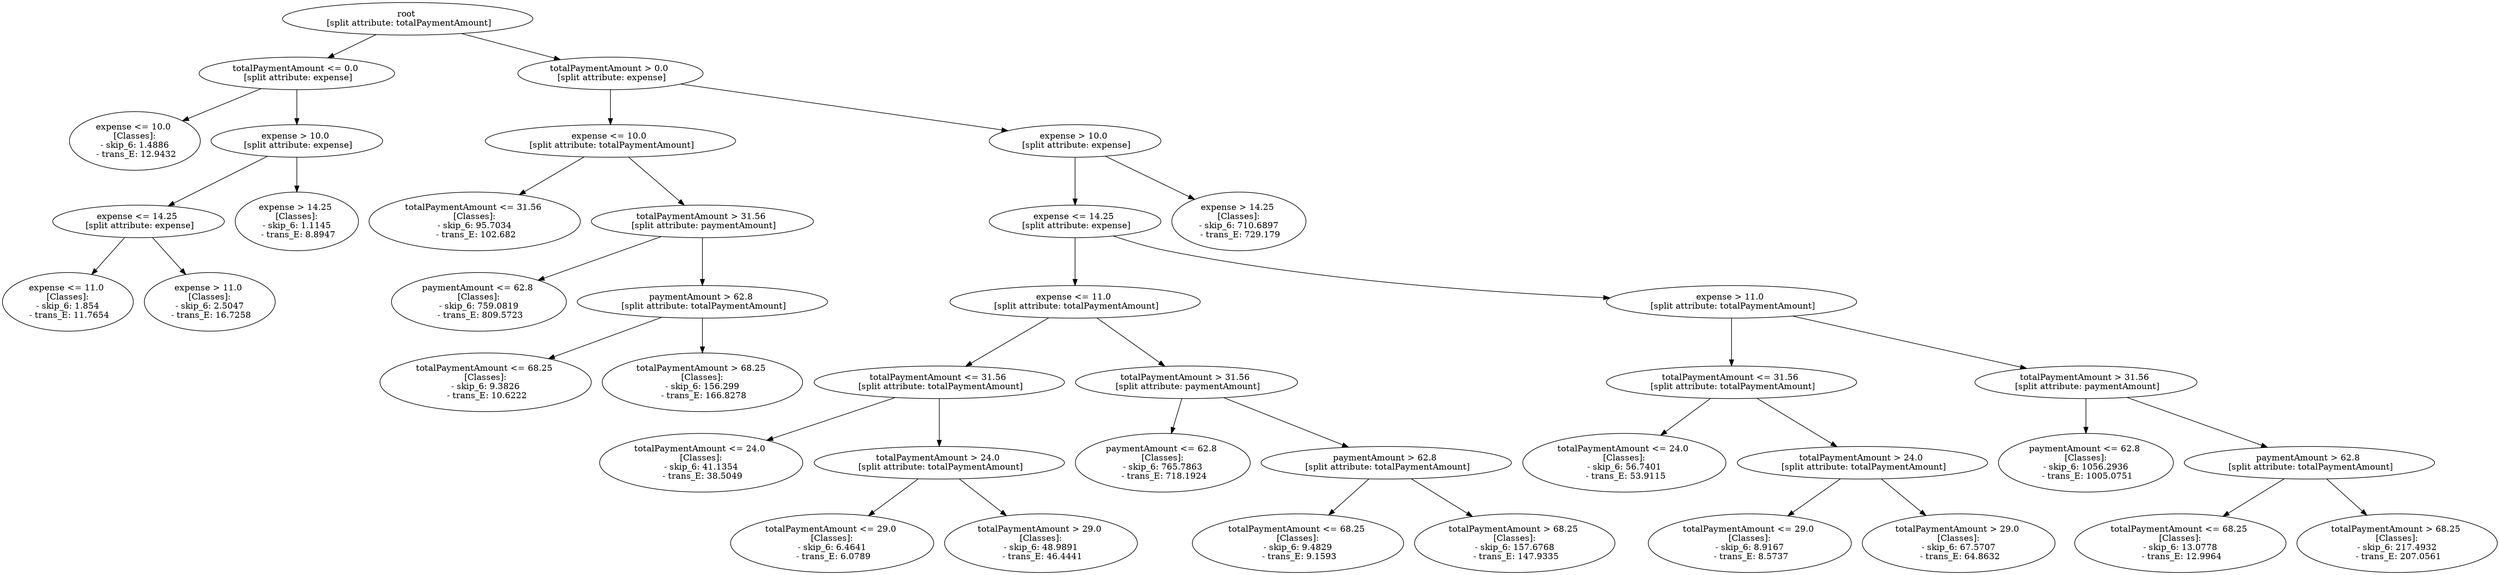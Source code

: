// Road_Traffic_Fine_Management_Process-p_7-8
digraph "Road_Traffic_Fine_Management_Process-p_7-8" {
	"0f717401-11f2-4879-a33b-a82d9027b67c" [label="root 
 [split attribute: totalPaymentAmount]"]
	"a755d6a7-e20e-43a4-a2df-d3308fffd471" [label="totalPaymentAmount <= 0.0 
 [split attribute: expense]"]
	"0f717401-11f2-4879-a33b-a82d9027b67c" -> "a755d6a7-e20e-43a4-a2df-d3308fffd471"
	"8f063ef3-0c7c-4cb6-819e-d3c39c0ece73" [label="expense <= 10.0 
 [Classes]: 
 - skip_6: 1.4886 
 - trans_E: 12.9432"]
	"a755d6a7-e20e-43a4-a2df-d3308fffd471" -> "8f063ef3-0c7c-4cb6-819e-d3c39c0ece73"
	"af922876-5262-415f-ad4c-cf2f28c54493" [label="expense > 10.0 
 [split attribute: expense]"]
	"a755d6a7-e20e-43a4-a2df-d3308fffd471" -> "af922876-5262-415f-ad4c-cf2f28c54493"
	"7311ea22-7970-4948-ba21-b0e0cb218207" [label="expense <= 14.25 
 [split attribute: expense]"]
	"af922876-5262-415f-ad4c-cf2f28c54493" -> "7311ea22-7970-4948-ba21-b0e0cb218207"
	"c87bd0a6-5573-4fa1-b3a9-8b649c873024" [label="expense <= 11.0 
 [Classes]: 
 - skip_6: 1.854 
 - trans_E: 11.7654"]
	"7311ea22-7970-4948-ba21-b0e0cb218207" -> "c87bd0a6-5573-4fa1-b3a9-8b649c873024"
	"8c8f3e22-c55e-4d61-9750-8aa0799f63bd" [label="expense > 11.0 
 [Classes]: 
 - skip_6: 2.5047 
 - trans_E: 16.7258"]
	"7311ea22-7970-4948-ba21-b0e0cb218207" -> "8c8f3e22-c55e-4d61-9750-8aa0799f63bd"
	"719d057a-eb07-4f4a-858e-4935bca78e8e" [label="expense > 14.25 
 [Classes]: 
 - skip_6: 1.1145 
 - trans_E: 8.8947"]
	"af922876-5262-415f-ad4c-cf2f28c54493" -> "719d057a-eb07-4f4a-858e-4935bca78e8e"
	"cf77af05-4bff-42ef-bfbf-c1ebed753dfd" [label="totalPaymentAmount > 0.0 
 [split attribute: expense]"]
	"0f717401-11f2-4879-a33b-a82d9027b67c" -> "cf77af05-4bff-42ef-bfbf-c1ebed753dfd"
	"817f21d2-cc68-4b85-8ced-4eb39a9b68e8" [label="expense <= 10.0 
 [split attribute: totalPaymentAmount]"]
	"cf77af05-4bff-42ef-bfbf-c1ebed753dfd" -> "817f21d2-cc68-4b85-8ced-4eb39a9b68e8"
	"bae65865-d05a-4e94-bd97-468091b9b269" [label="totalPaymentAmount <= 31.56 
 [Classes]: 
 - skip_6: 95.7034 
 - trans_E: 102.682"]
	"817f21d2-cc68-4b85-8ced-4eb39a9b68e8" -> "bae65865-d05a-4e94-bd97-468091b9b269"
	"947be2cf-741b-475f-b627-1d46c20e2019" [label="totalPaymentAmount > 31.56 
 [split attribute: paymentAmount]"]
	"817f21d2-cc68-4b85-8ced-4eb39a9b68e8" -> "947be2cf-741b-475f-b627-1d46c20e2019"
	"b38f1838-76f0-490d-8cdc-5a5594923189" [label="paymentAmount <= 62.8 
 [Classes]: 
 - skip_6: 759.0819 
 - trans_E: 809.5723"]
	"947be2cf-741b-475f-b627-1d46c20e2019" -> "b38f1838-76f0-490d-8cdc-5a5594923189"
	"5f192f9b-68fb-4765-9980-51ea6cf626e5" [label="paymentAmount > 62.8 
 [split attribute: totalPaymentAmount]"]
	"947be2cf-741b-475f-b627-1d46c20e2019" -> "5f192f9b-68fb-4765-9980-51ea6cf626e5"
	"d0af9c67-c915-4142-a5a4-064fd073f87a" [label="totalPaymentAmount <= 68.25 
 [Classes]: 
 - skip_6: 9.3826 
 - trans_E: 10.6222"]
	"5f192f9b-68fb-4765-9980-51ea6cf626e5" -> "d0af9c67-c915-4142-a5a4-064fd073f87a"
	"0dc68832-747c-4edf-96ee-d004ca9e9d8c" [label="totalPaymentAmount > 68.25 
 [Classes]: 
 - skip_6: 156.299 
 - trans_E: 166.8278"]
	"5f192f9b-68fb-4765-9980-51ea6cf626e5" -> "0dc68832-747c-4edf-96ee-d004ca9e9d8c"
	"014f7158-f7ab-49ea-8d61-d65156b94c8c" [label="expense > 10.0 
 [split attribute: expense]"]
	"cf77af05-4bff-42ef-bfbf-c1ebed753dfd" -> "014f7158-f7ab-49ea-8d61-d65156b94c8c"
	"e645be94-7d9e-426c-821a-a4a96c9d302e" [label="expense <= 14.25 
 [split attribute: expense]"]
	"014f7158-f7ab-49ea-8d61-d65156b94c8c" -> "e645be94-7d9e-426c-821a-a4a96c9d302e"
	"8350e3ad-3769-417a-b28d-be8148dbfa53" [label="expense <= 11.0 
 [split attribute: totalPaymentAmount]"]
	"e645be94-7d9e-426c-821a-a4a96c9d302e" -> "8350e3ad-3769-417a-b28d-be8148dbfa53"
	"46278c85-a6a2-4922-bf5d-8400a7523409" [label="totalPaymentAmount <= 31.56 
 [split attribute: totalPaymentAmount]"]
	"8350e3ad-3769-417a-b28d-be8148dbfa53" -> "46278c85-a6a2-4922-bf5d-8400a7523409"
	"cea74569-1c6a-48d3-a745-a8887eb36c1e" [label="totalPaymentAmount <= 24.0 
 [Classes]: 
 - skip_6: 41.1354 
 - trans_E: 38.5049"]
	"46278c85-a6a2-4922-bf5d-8400a7523409" -> "cea74569-1c6a-48d3-a745-a8887eb36c1e"
	"9da76a28-0e27-4394-a624-d0871e734976" [label="totalPaymentAmount > 24.0 
 [split attribute: totalPaymentAmount]"]
	"46278c85-a6a2-4922-bf5d-8400a7523409" -> "9da76a28-0e27-4394-a624-d0871e734976"
	"6b42b43e-0085-4937-9295-efe4c1959d52" [label="totalPaymentAmount <= 29.0 
 [Classes]: 
 - skip_6: 6.4641 
 - trans_E: 6.0789"]
	"9da76a28-0e27-4394-a624-d0871e734976" -> "6b42b43e-0085-4937-9295-efe4c1959d52"
	"d6f78dc5-506b-4b2e-bbae-c54452f4708c" [label="totalPaymentAmount > 29.0 
 [Classes]: 
 - skip_6: 48.9891 
 - trans_E: 46.4441"]
	"9da76a28-0e27-4394-a624-d0871e734976" -> "d6f78dc5-506b-4b2e-bbae-c54452f4708c"
	"2fab0b7e-a3cf-42c3-ab78-2da19450737a" [label="totalPaymentAmount > 31.56 
 [split attribute: paymentAmount]"]
	"8350e3ad-3769-417a-b28d-be8148dbfa53" -> "2fab0b7e-a3cf-42c3-ab78-2da19450737a"
	"f98f669e-d4a1-4614-8e70-bb5a0677ec7e" [label="paymentAmount <= 62.8 
 [Classes]: 
 - skip_6: 765.7863 
 - trans_E: 718.1924"]
	"2fab0b7e-a3cf-42c3-ab78-2da19450737a" -> "f98f669e-d4a1-4614-8e70-bb5a0677ec7e"
	"bff528ab-b1e5-419c-add1-300f5dc3d64c" [label="paymentAmount > 62.8 
 [split attribute: totalPaymentAmount]"]
	"2fab0b7e-a3cf-42c3-ab78-2da19450737a" -> "bff528ab-b1e5-419c-add1-300f5dc3d64c"
	"c8ce2e3f-2ab7-4e25-8302-ecaf6ca890a3" [label="totalPaymentAmount <= 68.25 
 [Classes]: 
 - skip_6: 9.4829 
 - trans_E: 9.1593"]
	"bff528ab-b1e5-419c-add1-300f5dc3d64c" -> "c8ce2e3f-2ab7-4e25-8302-ecaf6ca890a3"
	"55fa83f6-a0fa-4f64-9a7e-b14e391a6651" [label="totalPaymentAmount > 68.25 
 [Classes]: 
 - skip_6: 157.6768 
 - trans_E: 147.9335"]
	"bff528ab-b1e5-419c-add1-300f5dc3d64c" -> "55fa83f6-a0fa-4f64-9a7e-b14e391a6651"
	"3627b32f-35d8-4fcb-b3e5-58b20e823b3f" [label="expense > 11.0 
 [split attribute: totalPaymentAmount]"]
	"e645be94-7d9e-426c-821a-a4a96c9d302e" -> "3627b32f-35d8-4fcb-b3e5-58b20e823b3f"
	"f7452bd6-1203-4c2e-9c41-2f43a21fba75" [label="totalPaymentAmount <= 31.56 
 [split attribute: totalPaymentAmount]"]
	"3627b32f-35d8-4fcb-b3e5-58b20e823b3f" -> "f7452bd6-1203-4c2e-9c41-2f43a21fba75"
	"dea643b6-2a6e-405b-b619-2ef7890cb1de" [label="totalPaymentAmount <= 24.0 
 [Classes]: 
 - skip_6: 56.7401 
 - trans_E: 53.9115"]
	"f7452bd6-1203-4c2e-9c41-2f43a21fba75" -> "dea643b6-2a6e-405b-b619-2ef7890cb1de"
	"979267a4-c6e4-4afe-9b2d-7073998de8f8" [label="totalPaymentAmount > 24.0 
 [split attribute: totalPaymentAmount]"]
	"f7452bd6-1203-4c2e-9c41-2f43a21fba75" -> "979267a4-c6e4-4afe-9b2d-7073998de8f8"
	"f0ded4da-8170-4716-bfc5-cc1ae42d7608" [label="totalPaymentAmount <= 29.0 
 [Classes]: 
 - skip_6: 8.9167 
 - trans_E: 8.5737"]
	"979267a4-c6e4-4afe-9b2d-7073998de8f8" -> "f0ded4da-8170-4716-bfc5-cc1ae42d7608"
	"864604c2-3094-4cf7-888e-3b5a4150550c" [label="totalPaymentAmount > 29.0 
 [Classes]: 
 - skip_6: 67.5707 
 - trans_E: 64.8632"]
	"979267a4-c6e4-4afe-9b2d-7073998de8f8" -> "864604c2-3094-4cf7-888e-3b5a4150550c"
	"dd478330-4149-464b-b286-e14e92b22894" [label="totalPaymentAmount > 31.56 
 [split attribute: paymentAmount]"]
	"3627b32f-35d8-4fcb-b3e5-58b20e823b3f" -> "dd478330-4149-464b-b286-e14e92b22894"
	"5e7c8906-a317-4834-8f65-97ba26787f8d" [label="paymentAmount <= 62.8 
 [Classes]: 
 - skip_6: 1056.2936 
 - trans_E: 1005.0751"]
	"dd478330-4149-464b-b286-e14e92b22894" -> "5e7c8906-a317-4834-8f65-97ba26787f8d"
	"87ed060c-e2a1-420a-b329-9ddcffc74b6a" [label="paymentAmount > 62.8 
 [split attribute: totalPaymentAmount]"]
	"dd478330-4149-464b-b286-e14e92b22894" -> "87ed060c-e2a1-420a-b329-9ddcffc74b6a"
	"acf544f8-5263-4fc3-9b48-adde80146a6f" [label="totalPaymentAmount <= 68.25 
 [Classes]: 
 - skip_6: 13.0778 
 - trans_E: 12.9964"]
	"87ed060c-e2a1-420a-b329-9ddcffc74b6a" -> "acf544f8-5263-4fc3-9b48-adde80146a6f"
	"168f5d6b-b291-47a2-849d-e63fb528a886" [label="totalPaymentAmount > 68.25 
 [Classes]: 
 - skip_6: 217.4932 
 - trans_E: 207.0561"]
	"87ed060c-e2a1-420a-b329-9ddcffc74b6a" -> "168f5d6b-b291-47a2-849d-e63fb528a886"
	"2c60b44a-e0ba-4013-aa66-90f7dc30575e" [label="expense > 14.25 
 [Classes]: 
 - skip_6: 710.6897 
 - trans_E: 729.179"]
	"014f7158-f7ab-49ea-8d61-d65156b94c8c" -> "2c60b44a-e0ba-4013-aa66-90f7dc30575e"
}
